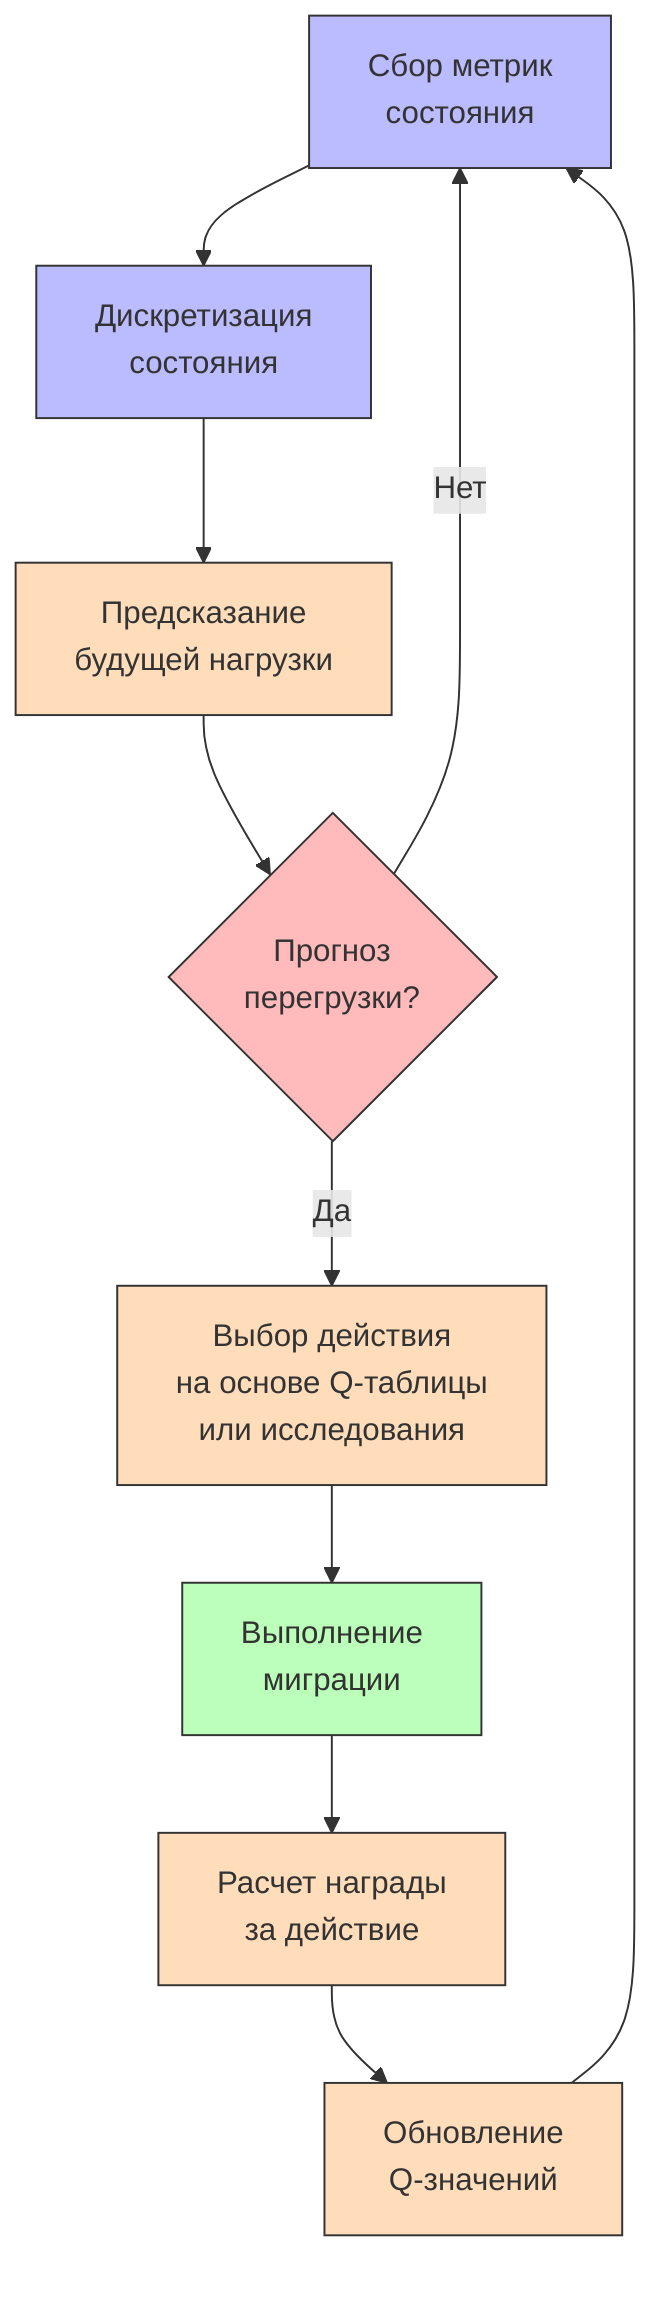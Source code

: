 graph TD
    A[Сбор метрик<br>состояния] --> B[Дискретизация<br>состояния]
    B --> C[Предсказание<br>будущей нагрузки]
    C --> D{Прогноз<br>перегрузки?}
    D -->|Нет| A
    D -->|Да| E[Выбор действия<br>на основе Q-таблицы<br>или исследования]
    E --> F[Выполнение<br>миграции]
    F --> G[Расчет награды<br>за действие]
    G --> H[Обновление<br>Q-значений]
    H --> A

    style A fill:#bbf,stroke:#333,stroke-width:1px
    style B fill:#bbf,stroke:#333,stroke-width:1px
    style C fill:#fdb,stroke:#333,stroke-width:1px
    style D fill:#fbb,stroke:#333,stroke-width:1px
    style E fill:#fdb,stroke:#333,stroke-width:1px
    style F fill:#bfb,stroke:#333,stroke-width:1px
    style G fill:#fdb,stroke:#333,stroke-width:1px
    style H fill:#fdb,stroke:#333,stroke-width:1px